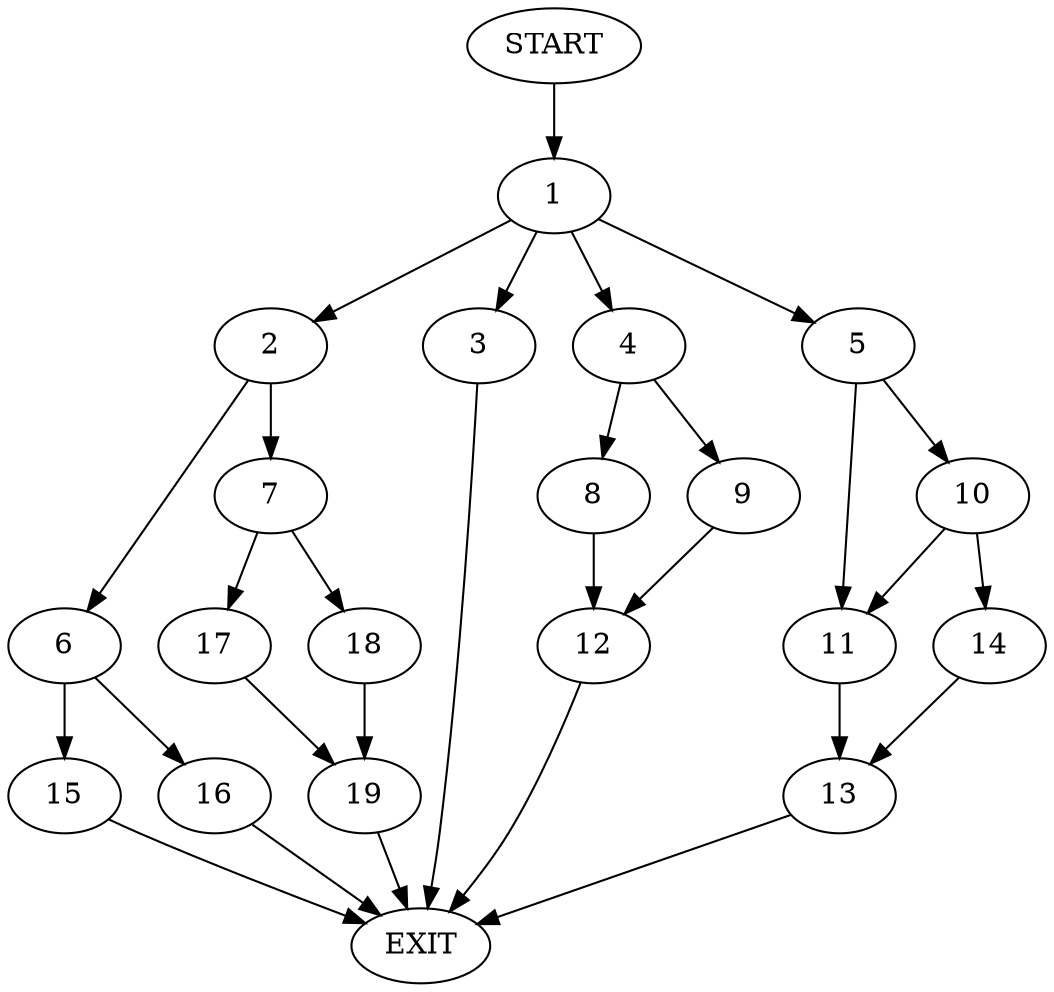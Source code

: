 digraph {
0 [label="START"]
20 [label="EXIT"]
0 -> 1
1 -> 2
1 -> 3
1 -> 4
1 -> 5
3 -> 20
2 -> 6
2 -> 7
4 -> 8
4 -> 9
5 -> 10
5 -> 11
9 -> 12
8 -> 12
12 -> 20
11 -> 13
10 -> 14
10 -> 11
14 -> 13
13 -> 20
6 -> 15
6 -> 16
7 -> 17
7 -> 18
16 -> 20
15 -> 20
17 -> 19
18 -> 19
19 -> 20
}
